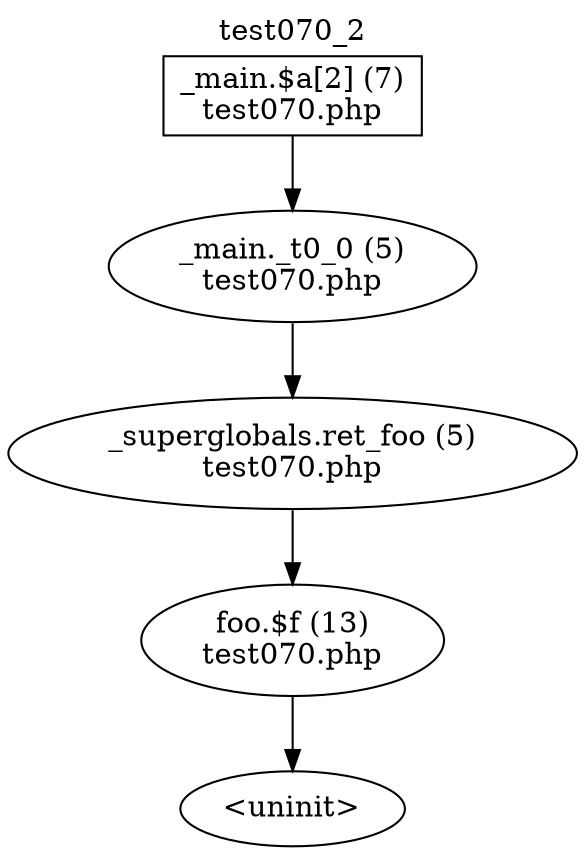 digraph cfg {
  label="test070_2";
  labelloc=t;
  n1 [shape=box, label="_main.$a[2] (7)\ntest070.php"];
  n2 [shape=ellipse, label="_main._t0_0 (5)\ntest070.php"];
  n3 [shape=ellipse, label="_superglobals.ret_foo (5)\ntest070.php"];
  n4 [shape=ellipse, label="foo.$f (13)\ntest070.php"];
  n5 [shape=ellipse, label="<uninit>"];
  n1 -> n2;
  n2 -> n3;
  n3 -> n4;
  n4 -> n5;
}
